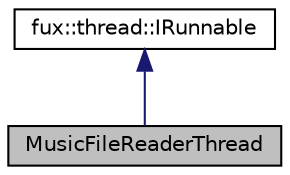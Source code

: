 digraph "MusicFileReaderThread"
{
  edge [fontname="Helvetica",fontsize="10",labelfontname="Helvetica",labelfontsize="10"];
  node [fontname="Helvetica",fontsize="10",shape=record];
  Node1 [label="MusicFileReaderThread",height=0.2,width=0.4,color="black", fillcolor="grey75", style="filled", fontcolor="black"];
  Node2 -> Node1 [dir="back",color="midnightblue",fontsize="10",style="solid",fontname="Helvetica"];
  Node2 [label="fux::thread::IRunnable",height=0.2,width=0.4,color="black", fillcolor="white", style="filled",URL="$classfux_1_1thread_1_1_i_runnable.html",tooltip="Interface for threaded treatments Interface for threaded treatments. "];
}
